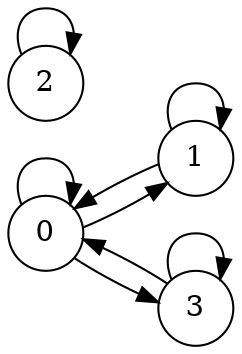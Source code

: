 digraph G {
	node [shape=circle]
	rankdir=LR
	0 -> 1
	0 -> 0
	1 -> 1
	0 -> 3
	3 -> 0
	3 -> 3
	2 -> 2
	1 -> 0
}
